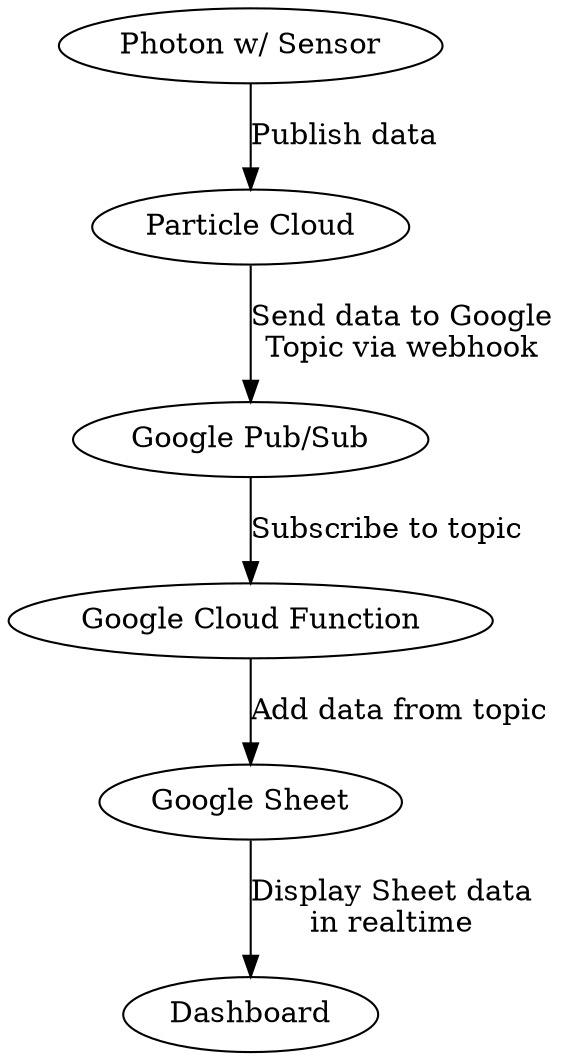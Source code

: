 digraph {
  "Photon w/ Sensor" -> "Particle Cloud"[label="Publish data"]
  "Particle Cloud" -> "Google Pub/Sub"[label="Send data to Google\nTopic via webhook"]
  "Google Pub/Sub" -> "Google Cloud Function"[label="Subscribe to topic"]
  "Google Cloud Function" -> "Google Sheet"[label="Add data from topic"]
  "Google Sheet" -> "Dashboard"[label="Display Sheet data\nin realtime"]
}
